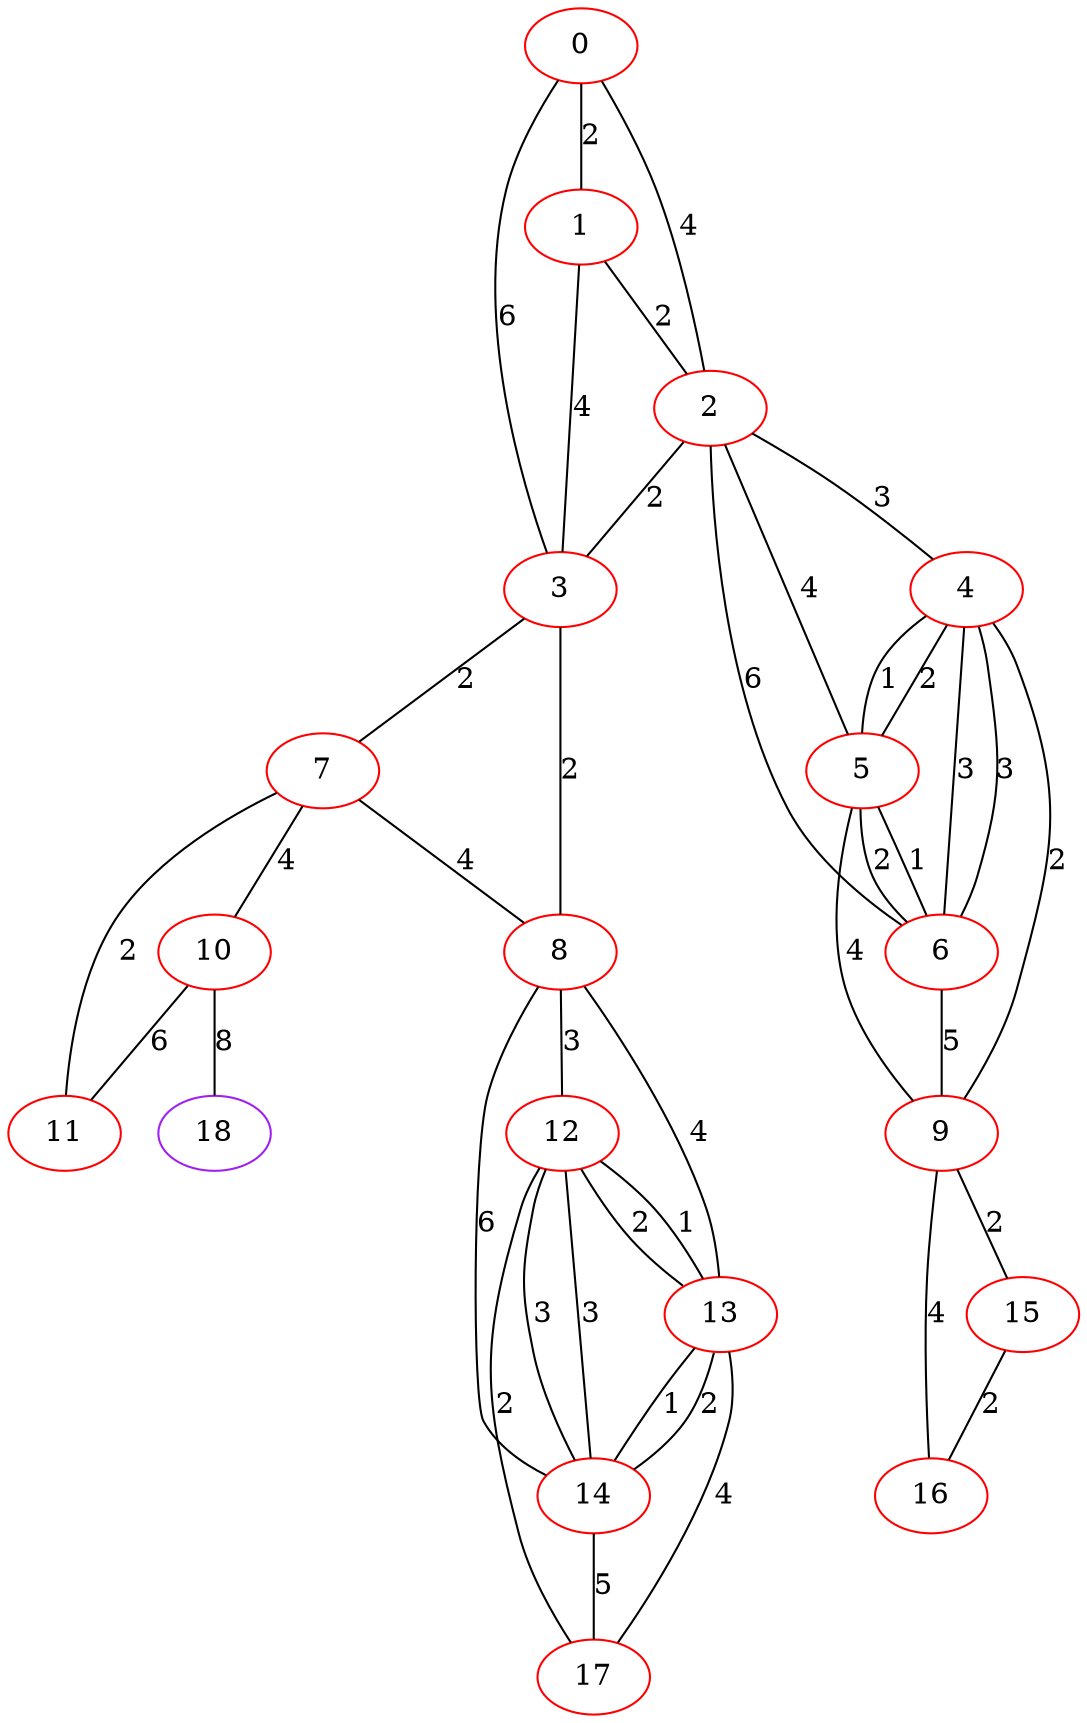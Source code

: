 graph "" {
0 [color=red, weight=1];
1 [color=red, weight=1];
2 [color=red, weight=1];
3 [color=red, weight=1];
4 [color=red, weight=1];
5 [color=red, weight=1];
6 [color=red, weight=1];
7 [color=red, weight=1];
8 [color=red, weight=1];
9 [color=red, weight=1];
10 [color=red, weight=1];
11 [color=red, weight=1];
12 [color=red, weight=1];
13 [color=red, weight=1];
14 [color=red, weight=1];
15 [color=red, weight=1];
16 [color=red, weight=1];
17 [color=red, weight=1];
18 [color=purple, weight=4];
0 -- 1  [key=0, label=2];
0 -- 2  [key=0, label=4];
0 -- 3  [key=0, label=6];
1 -- 2  [key=0, label=2];
1 -- 3  [key=0, label=4];
2 -- 3  [key=0, label=2];
2 -- 4  [key=0, label=3];
2 -- 5  [key=0, label=4];
2 -- 6  [key=0, label=6];
3 -- 8  [key=0, label=2];
3 -- 7  [key=0, label=2];
4 -- 9  [key=0, label=2];
4 -- 5  [key=0, label=2];
4 -- 5  [key=1, label=1];
4 -- 6  [key=0, label=3];
4 -- 6  [key=1, label=3];
5 -- 9  [key=0, label=4];
5 -- 6  [key=0, label=1];
5 -- 6  [key=1, label=2];
6 -- 9  [key=0, label=5];
7 -- 8  [key=0, label=4];
7 -- 10  [key=0, label=4];
7 -- 11  [key=0, label=2];
8 -- 12  [key=0, label=3];
8 -- 13  [key=0, label=4];
8 -- 14  [key=0, label=6];
9 -- 16  [key=0, label=4];
9 -- 15  [key=0, label=2];
10 -- 18  [key=0, label=8];
10 -- 11  [key=0, label=6];
12 -- 17  [key=0, label=2];
12 -- 13  [key=0, label=1];
12 -- 13  [key=1, label=2];
12 -- 14  [key=0, label=3];
12 -- 14  [key=1, label=3];
13 -- 17  [key=0, label=4];
13 -- 14  [key=0, label=2];
13 -- 14  [key=1, label=1];
14 -- 17  [key=0, label=5];
15 -- 16  [key=0, label=2];
}
